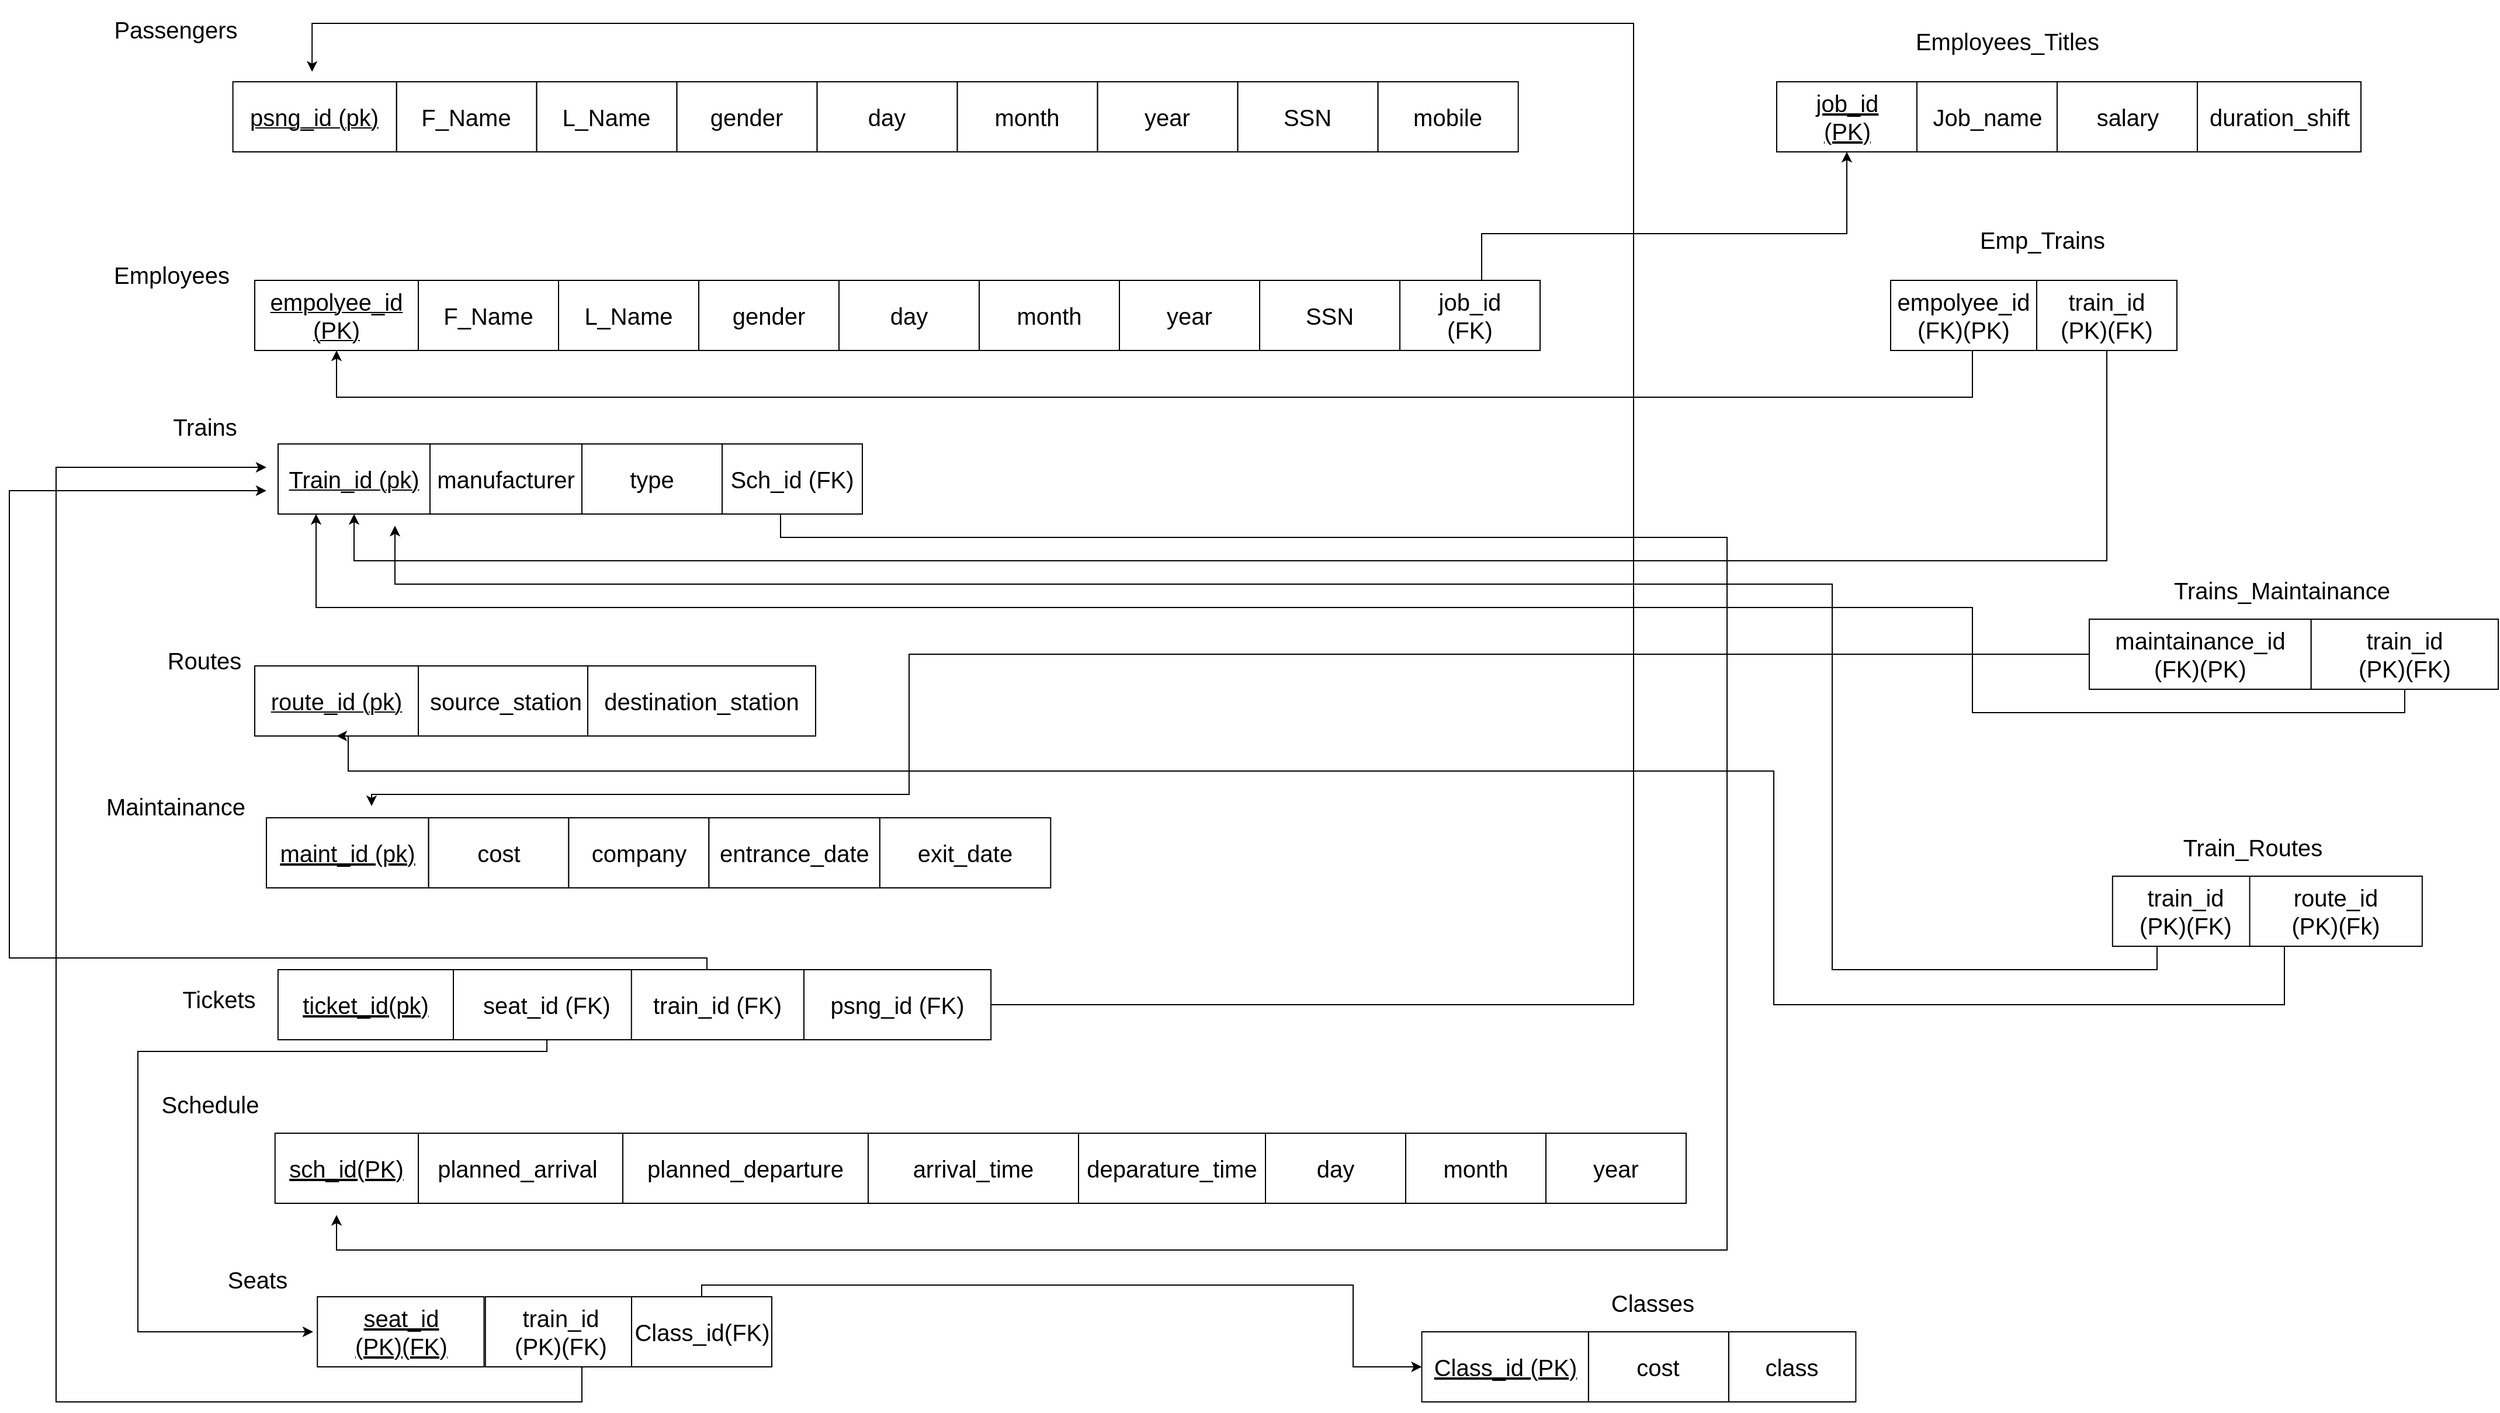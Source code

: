 <mxfile version="16.1.2" type="device"><diagram id="WmO4prPEo6CNRUrnfQsB" name="Page-1"><mxGraphModel dx="2979" dy="830" grid="1" gridSize="10" guides="1" tooltips="1" connect="1" arrows="1" fold="1" page="1" pageScale="1" pageWidth="850" pageHeight="1100" math="0" shadow="0"><root><mxCell id="0"/><mxCell id="1" parent="0"/><mxCell id="LTcSIBYOX9tURJARJ51I-1" value="&lt;font style=&quot;font-size: 20px&quot;&gt;F_Name&lt;/font&gt;" style="rounded=0;whiteSpace=wrap;html=1;fontFamily=Helvetica;" parent="1" vertex="1"><mxGeometry x="-360" y="240" width="120" height="60" as="geometry"/></mxCell><mxCell id="LTcSIBYOX9tURJARJ51I-2" value="&lt;font style=&quot;font-size: 20px&quot;&gt;L_Name&lt;/font&gt;" style="rounded=0;whiteSpace=wrap;html=1;" parent="1" vertex="1"><mxGeometry x="-240" y="240" width="120" height="60" as="geometry"/></mxCell><mxCell id="LTcSIBYOX9tURJARJ51I-3" value="&lt;font face=&quot;helvetica&quot; style=&quot;font-size: 20px&quot;&gt;gender&lt;/font&gt;" style="rounded=0;whiteSpace=wrap;html=1;" parent="1" vertex="1"><mxGeometry x="-120" y="240" width="120" height="60" as="geometry"/></mxCell><mxCell id="LTcSIBYOX9tURJARJ51I-4" value="&lt;font style=&quot;font-size: 20px&quot;&gt;day&lt;/font&gt;" style="rounded=0;whiteSpace=wrap;html=1;" parent="1" vertex="1"><mxGeometry y="240" width="120" height="60" as="geometry"/></mxCell><mxCell id="LTcSIBYOX9tURJARJ51I-5" value="&lt;font style=&quot;font-size: 20px&quot;&gt;month&lt;/font&gt;" style="rounded=0;whiteSpace=wrap;html=1;" parent="1" vertex="1"><mxGeometry x="120" y="240" width="120" height="60" as="geometry"/></mxCell><mxCell id="LTcSIBYOX9tURJARJ51I-6" value="&lt;font style=&quot;font-size: 20px&quot;&gt;year&lt;/font&gt;" style="rounded=0;whiteSpace=wrap;html=1;fontFamily=Helvetica;" parent="1" vertex="1"><mxGeometry x="240" y="240" width="120" height="60" as="geometry"/></mxCell><mxCell id="LTcSIBYOX9tURJARJ51I-7" value="&lt;u&gt;&lt;font style=&quot;font-size: 20px&quot;&gt;empolyee_id (PK)&lt;/font&gt;&lt;/u&gt;" style="rounded=0;whiteSpace=wrap;html=1;fontFamily=Helvetica;" parent="1" vertex="1"><mxGeometry x="-500" y="240" width="140" height="60" as="geometry"/></mxCell><mxCell id="LTcSIBYOX9tURJARJ51I-8" value="&lt;font style=&quot;font-size: 20px&quot;&gt;SSN&lt;/font&gt;" style="rounded=0;whiteSpace=wrap;html=1;fontFamily=Helvetica;" parent="1" vertex="1"><mxGeometry x="360" y="240" width="120" height="60" as="geometry"/></mxCell><mxCell id="LTcSIBYOX9tURJARJ51I-10" value="&lt;font style=&quot;font-size: 20px&quot;&gt;Passengers&lt;/font&gt;" style="text;html=1;strokeColor=none;fillColor=none;align=center;verticalAlign=middle;whiteSpace=wrap;rounded=0;fontFamily=Helvetica;" parent="1" vertex="1"><mxGeometry x="-665" width="195" height="50" as="geometry"/></mxCell><mxCell id="LTcSIBYOX9tURJARJ51I-11" value="&lt;font style=&quot;font-size: 20px&quot;&gt;Employees&lt;/font&gt;" style="text;html=1;strokeColor=none;fillColor=none;align=center;verticalAlign=middle;whiteSpace=wrap;rounded=0;fontFamily=Helvetica;" parent="1" vertex="1"><mxGeometry x="-651.34" y="220" width="160" height="30" as="geometry"/></mxCell><mxCell id="LTcSIBYOX9tURJARJ51I-12" value="&lt;font style=&quot;font-size: 20px&quot;&gt;&lt;u&gt;job_id&lt;br&gt;(PK)&lt;br&gt;&lt;/u&gt;&lt;/font&gt;" style="rounded=0;whiteSpace=wrap;html=1;fontFamily=Helvetica;" parent="1" vertex="1"><mxGeometry x="802.5" y="70" width="120" height="60" as="geometry"/></mxCell><mxCell id="LTcSIBYOX9tURJARJ51I-13" value="&lt;font style=&quot;font-size: 20px&quot;&gt;F_Name&lt;/font&gt;" style="rounded=0;whiteSpace=wrap;html=1;fontFamily=Helvetica;" parent="1" vertex="1"><mxGeometry x="-378.69" y="70" width="120" height="60" as="geometry"/></mxCell><mxCell id="LTcSIBYOX9tURJARJ51I-14" value="&lt;font style=&quot;font-size: 20px&quot;&gt;L_Name&lt;/font&gt;" style="rounded=0;whiteSpace=wrap;html=1;" parent="1" vertex="1"><mxGeometry x="-258.69" y="70" width="120" height="60" as="geometry"/></mxCell><mxCell id="LTcSIBYOX9tURJARJ51I-15" value="&lt;font face=&quot;helvetica&quot; style=&quot;font-size: 20px&quot;&gt;gender&lt;/font&gt;" style="rounded=0;whiteSpace=wrap;html=1;" parent="1" vertex="1"><mxGeometry x="-138.69" y="70" width="120" height="60" as="geometry"/></mxCell><mxCell id="LTcSIBYOX9tURJARJ51I-16" value="&lt;font style=&quot;font-size: 20px&quot;&gt;day&lt;/font&gt;" style="rounded=0;whiteSpace=wrap;html=1;" parent="1" vertex="1"><mxGeometry x="-18.69" y="70" width="120" height="60" as="geometry"/></mxCell><mxCell id="LTcSIBYOX9tURJARJ51I-17" value="&lt;font style=&quot;font-size: 20px&quot;&gt;month&lt;/font&gt;" style="rounded=0;whiteSpace=wrap;html=1;" parent="1" vertex="1"><mxGeometry x="101.31" y="70" width="120" height="60" as="geometry"/></mxCell><mxCell id="LTcSIBYOX9tURJARJ51I-18" value="&lt;font style=&quot;font-size: 20px&quot;&gt;year&lt;/font&gt;" style="rounded=0;whiteSpace=wrap;html=1;fontFamily=Helvetica;" parent="1" vertex="1"><mxGeometry x="221.31" y="70" width="120" height="60" as="geometry"/></mxCell><mxCell id="LTcSIBYOX9tURJARJ51I-19" value="&lt;u&gt;&lt;font style=&quot;font-size: 20px&quot;&gt;psng_id (pk)&lt;/font&gt;&lt;/u&gt;" style="rounded=0;whiteSpace=wrap;html=1;fontFamily=Helvetica;" parent="1" vertex="1"><mxGeometry x="-518.69" y="70" width="140" height="60" as="geometry"/></mxCell><mxCell id="LTcSIBYOX9tURJARJ51I-20" value="&lt;font style=&quot;font-size: 20px&quot;&gt;SSN&lt;/font&gt;" style="rounded=0;whiteSpace=wrap;html=1;fontFamily=Helvetica;" parent="1" vertex="1"><mxGeometry x="341.31" y="70" width="120" height="60" as="geometry"/></mxCell><mxCell id="LTcSIBYOX9tURJARJ51I-21" value="&lt;font style=&quot;font-size: 20px&quot;&gt;mobile&lt;/font&gt;" style="rounded=0;whiteSpace=wrap;html=1;fontFamily=Helvetica;" parent="1" vertex="1"><mxGeometry x="461.31" y="70" width="120" height="60" as="geometry"/></mxCell><mxCell id="LTcSIBYOX9tURJARJ51I-22" value="duration_shift" style="rounded=0;whiteSpace=wrap;html=1;fontFamily=Helvetica;fontSize=20;" parent="1" vertex="1"><mxGeometry x="1162.5" y="70" width="140" height="60" as="geometry"/></mxCell><mxCell id="LTcSIBYOX9tURJARJ51I-23" value="&lt;font style=&quot;font-size: 20px&quot;&gt;manufacturer&lt;/font&gt;" style="rounded=0;whiteSpace=wrap;html=1;fontFamily=Helvetica;" parent="1" vertex="1"><mxGeometry x="-360" y="380" width="150" height="60" as="geometry"/></mxCell><mxCell id="LTcSIBYOX9tURJARJ51I-24" value="&lt;font style=&quot;font-size: 20px&quot;&gt;type&lt;/font&gt;" style="rounded=0;whiteSpace=wrap;html=1;" parent="1" vertex="1"><mxGeometry x="-220" y="380" width="120" height="60" as="geometry"/></mxCell><mxCell id="LTcSIBYOX9tURJARJ51I-26" value="&lt;u&gt;&lt;font style=&quot;font-size: 20px&quot;&gt;Train_id (pk)&lt;/font&gt;&lt;/u&gt;" style="rounded=0;whiteSpace=wrap;html=1;fontFamily=Helvetica;" parent="1" vertex="1"><mxGeometry x="-480" y="380" width="130" height="60" as="geometry"/></mxCell><mxCell id="LTcSIBYOX9tURJARJ51I-27" value="&lt;font style=&quot;font-size: 20px&quot;&gt;source_station&lt;/font&gt;" style="rounded=0;whiteSpace=wrap;html=1;fontFamily=Helvetica;" parent="1" vertex="1"><mxGeometry x="-360" y="570" width="150" height="60" as="geometry"/></mxCell><mxCell id="LTcSIBYOX9tURJARJ51I-28" value="&lt;font style=&quot;font-size: 20px&quot;&gt;destination_station&lt;/font&gt;" style="rounded=0;whiteSpace=wrap;html=1;" parent="1" vertex="1"><mxGeometry x="-215" y="570" width="195" height="60" as="geometry"/></mxCell><mxCell id="LTcSIBYOX9tURJARJ51I-30" value="&lt;u&gt;&lt;font style=&quot;font-size: 20px&quot;&gt;route_id (pk)&lt;/font&gt;&lt;/u&gt;" style="rounded=0;whiteSpace=wrap;html=1;fontFamily=Helvetica;" parent="1" vertex="1"><mxGeometry x="-500" y="570" width="140" height="60" as="geometry"/></mxCell><mxCell id="LTcSIBYOX9tURJARJ51I-32" value="Trains" style="text;html=1;strokeColor=none;fillColor=none;align=center;verticalAlign=middle;whiteSpace=wrap;rounded=0;fontFamily=Helvetica;fontSize=20;" parent="1" vertex="1"><mxGeometry x="-615.06" y="350" width="145" height="30" as="geometry"/></mxCell><mxCell id="LTcSIBYOX9tURJARJ51I-33" value="Routes" style="text;html=1;strokeColor=none;fillColor=none;align=center;verticalAlign=middle;whiteSpace=wrap;rounded=0;fontFamily=Helvetica;fontSize=20;" parent="1" vertex="1"><mxGeometry x="-607.56" y="550" width="130" height="30" as="geometry"/></mxCell><mxCell id="LTcSIBYOX9tURJARJ51I-34" value="&lt;font style=&quot;font-size: 20px&quot;&gt;planned_departure&lt;/font&gt;" style="rounded=0;whiteSpace=wrap;html=1;fontFamily=Helvetica;" parent="1" vertex="1"><mxGeometry x="-185" y="970" width="210" height="60" as="geometry"/></mxCell><mxCell id="LTcSIBYOX9tURJARJ51I-35" value="&lt;span style=&quot;font-family: &amp;#34;helvetica&amp;#34; ; font-size: 20px&quot;&gt;deparature_time&lt;/span&gt;" style="rounded=0;whiteSpace=wrap;html=1;" parent="1" vertex="1"><mxGeometry x="205" y="970" width="160" height="60" as="geometry"/></mxCell><mxCell id="LTcSIBYOX9tURJARJ51I-36" value="&lt;font face=&quot;helvetica&quot; style=&quot;font-size: 20px&quot;&gt;arrival_time&lt;/font&gt;" style="rounded=0;whiteSpace=wrap;html=1;" parent="1" vertex="1"><mxGeometry x="25" y="970" width="180" height="60" as="geometry"/></mxCell><mxCell id="LTcSIBYOX9tURJARJ51I-37" value="&lt;font style=&quot;font-size: 20px&quot;&gt;planned_arrival&lt;/font&gt;" style="rounded=0;whiteSpace=wrap;html=1;fontFamily=Helvetica;" parent="1" vertex="1"><mxGeometry x="-365" y="970" width="180" height="60" as="geometry"/></mxCell><mxCell id="LTcSIBYOX9tURJARJ51I-38" value="&lt;span style=&quot;font-size: 20px&quot;&gt;&lt;u&gt;ticket_id(pk)&lt;/u&gt;&lt;/span&gt;" style="rounded=0;whiteSpace=wrap;html=1;fontFamily=Helvetica;" parent="1" vertex="1"><mxGeometry x="-480.06" y="830" width="150.06" height="60" as="geometry"/></mxCell><mxCell id="LTcSIBYOX9tURJARJ51I-39" value="&lt;font style=&quot;font-size: 20px&quot;&gt;Schedule&lt;/font&gt;" style="text;html=1;strokeColor=none;fillColor=none;align=center;verticalAlign=middle;whiteSpace=wrap;rounded=0;fontFamily=Helvetica;" parent="1" vertex="1"><mxGeometry x="-603.81" y="930" width="132.44" height="30" as="geometry"/></mxCell><mxCell id="LTcSIBYOX9tURJARJ51I-41" value="&lt;font style=&quot;font-size: 20px&quot;&gt;cost&lt;/font&gt;" style="rounded=0;whiteSpace=wrap;html=1;" parent="1" vertex="1"><mxGeometry x="-351.28" y="700" width="120" height="60" as="geometry"/></mxCell><mxCell id="LTcSIBYOX9tURJARJ51I-42" value="&lt;font face=&quot;helvetica&quot; style=&quot;font-size: 20px&quot;&gt;company&lt;/font&gt;" style="rounded=0;whiteSpace=wrap;html=1;" parent="1" vertex="1"><mxGeometry x="-231.28" y="700" width="120" height="60" as="geometry"/></mxCell><mxCell id="LTcSIBYOX9tURJARJ51I-50" value="Seats" style="text;html=1;strokeColor=none;fillColor=none;align=center;verticalAlign=middle;whiteSpace=wrap;rounded=0;fontFamily=Helvetica;fontSize=20;" parent="1" vertex="1"><mxGeometry x="-547.53" y="1080" width="101.16" height="30" as="geometry"/></mxCell><mxCell id="LTcSIBYOX9tURJARJ51I-51" value="&lt;u&gt;maint_id (pk)&lt;/u&gt;" style="rounded=0;whiteSpace=wrap;html=1;fontFamily=Helvetica;fontSize=20;" parent="1" vertex="1"><mxGeometry x="-490" y="700" width="138.72" height="60" as="geometry"/></mxCell><mxCell id="69Ffe5PaALel2NBommS4-11" style="edgeStyle=orthogonalEdgeStyle;rounded=0;orthogonalLoop=1;jettySize=auto;html=1;fontSize=20;" parent="1" source="LTcSIBYOX9tURJARJ51I-53" edge="1"><mxGeometry relative="1" as="geometry"><mxPoint x="-400" y="690" as="targetPoint"/><Array as="points"><mxPoint x="60" y="560"/><mxPoint x="60" y="680"/></Array></mxGeometry></mxCell><mxCell id="LTcSIBYOX9tURJARJ51I-53" value="maintainance_id (FK)(PK)" style="rounded=0;whiteSpace=wrap;html=1;fontFamily=Helvetica;fontSize=20;" parent="1" vertex="1"><mxGeometry x="1070" y="530" width="189.88" height="60" as="geometry"/></mxCell><mxCell id="zFDedsCuz5FQB4n7OnCx-47" style="edgeStyle=orthogonalEdgeStyle;rounded=0;orthogonalLoop=1;jettySize=auto;html=1;entryX=0.25;entryY=1;entryDx=0;entryDy=0;" parent="1" source="LTcSIBYOX9tURJARJ51I-55" target="LTcSIBYOX9tURJARJ51I-26" edge="1"><mxGeometry relative="1" as="geometry"><mxPoint x="-430" y="450" as="targetPoint"/><Array as="points"><mxPoint x="1340" y="610"/><mxPoint x="970" y="610"/><mxPoint x="970" y="520"/><mxPoint x="-447" y="520"/></Array></mxGeometry></mxCell><mxCell id="LTcSIBYOX9tURJARJ51I-55" value="&lt;font style=&quot;font-size: 20px&quot;&gt;train_id &lt;br&gt;(PK)(FK)&lt;/font&gt;" style="rounded=0;whiteSpace=wrap;html=1;fontFamily=Helvetica;" parent="1" vertex="1"><mxGeometry x="1259.88" y="530" width="160.12" height="60" as="geometry"/></mxCell><mxCell id="LTcSIBYOX9tURJARJ51I-56" value="Trains_Maintainance" style="text;html=1;strokeColor=none;fillColor=none;align=center;verticalAlign=middle;whiteSpace=wrap;rounded=0;fontFamily=Helvetica;fontSize=20;" parent="1" vertex="1"><mxGeometry x="1155.18" y="490" width="159.94" height="30" as="geometry"/></mxCell><mxCell id="LTcSIBYOX9tURJARJ51I-57" value="Maintainance" style="text;html=1;strokeColor=none;fillColor=none;align=center;verticalAlign=middle;whiteSpace=wrap;rounded=0;fontFamily=Helvetica;fontSize=20;" parent="1" vertex="1"><mxGeometry x="-625.0" y="670" width="115" height="40" as="geometry"/></mxCell><mxCell id="LTcSIBYOX9tURJARJ51I-59" value="&lt;u&gt;sch_id(PK)&lt;/u&gt;" style="rounded=0;whiteSpace=wrap;html=1;fontFamily=Helvetica;fontSize=20;fontColor=none;" parent="1" vertex="1"><mxGeometry x="-482.62" y="970" width="122.62" height="60" as="geometry"/></mxCell><mxCell id="LTcSIBYOX9tURJARJ51I-67" value="Tickets" style="text;html=1;strokeColor=none;fillColor=none;align=center;verticalAlign=middle;whiteSpace=wrap;rounded=0;fontFamily=Helvetica;fontSize=20;fontColor=none;" parent="1" vertex="1"><mxGeometry x="-607.56" y="840" width="154.94" height="30" as="geometry"/></mxCell><mxCell id="LTcSIBYOX9tURJARJ51I-93" value="&lt;font style=&quot;font-size: 20px&quot;&gt;day&lt;/font&gt;" style="rounded=0;whiteSpace=wrap;html=1;" parent="1" vertex="1"><mxGeometry x="365" y="970" width="120" height="60" as="geometry"/></mxCell><mxCell id="LTcSIBYOX9tURJARJ51I-94" value="&lt;font style=&quot;font-size: 20px&quot;&gt;month&lt;/font&gt;" style="rounded=0;whiteSpace=wrap;html=1;" parent="1" vertex="1"><mxGeometry x="485" y="970" width="120" height="60" as="geometry"/></mxCell><mxCell id="LTcSIBYOX9tURJARJ51I-95" value="&lt;font style=&quot;font-size: 20px&quot;&gt;year&lt;/font&gt;" style="rounded=0;whiteSpace=wrap;html=1;fontFamily=Helvetica;" parent="1" vertex="1"><mxGeometry x="605" y="970" width="120" height="60" as="geometry"/></mxCell><mxCell id="zFDedsCuz5FQB4n7OnCx-2" value="&lt;font style=&quot;font-size: 20px&quot;&gt;salary&lt;/font&gt;" style="rounded=0;whiteSpace=wrap;html=1;fontFamily=Helvetica;" parent="1" vertex="1"><mxGeometry x="1042.5" y="70" width="120" height="60" as="geometry"/></mxCell><mxCell id="zFDedsCuz5FQB4n7OnCx-7" value="entrance_date" style="rounded=0;whiteSpace=wrap;html=1;fontFamily=Helvetica;fontSize=20;" parent="1" vertex="1"><mxGeometry x="-111.28" y="700" width="146.22" height="60" as="geometry"/></mxCell><mxCell id="zFDedsCuz5FQB4n7OnCx-22" style="edgeStyle=orthogonalEdgeStyle;rounded=0;orthogonalLoop=1;jettySize=auto;html=1;entryX=0.5;entryY=1;entryDx=0;entryDy=0;" parent="1" target="LTcSIBYOX9tURJARJ51I-7" edge="1"><mxGeometry relative="1" as="geometry"><mxPoint x="740" y="330" as="targetPoint"/><Array as="points"><mxPoint x="1093" y="270"/><mxPoint x="1093" y="300"/><mxPoint x="970" y="300"/><mxPoint x="970" y="340"/><mxPoint x="-430" y="340"/></Array><mxPoint x="910" y="270" as="sourcePoint"/></mxGeometry></mxCell><mxCell id="zFDedsCuz5FQB4n7OnCx-19" value="empolyee_id (FK)(PK)" style="rounded=0;whiteSpace=wrap;html=1;fontFamily=Helvetica;fontSize=20;" parent="1" vertex="1"><mxGeometry x="900.0" y="240" width="125" height="60" as="geometry"/></mxCell><mxCell id="zFDedsCuz5FQB4n7OnCx-23" style="edgeStyle=orthogonalEdgeStyle;rounded=0;orthogonalLoop=1;jettySize=auto;html=1;entryX=0.5;entryY=1;entryDx=0;entryDy=0;" parent="1" source="zFDedsCuz5FQB4n7OnCx-20" target="LTcSIBYOX9tURJARJ51I-26" edge="1"><mxGeometry relative="1" as="geometry"><mxPoint x="1365" y="490.0" as="targetPoint"/><Array as="points"><mxPoint x="1085" y="480"/><mxPoint x="-415" y="480"/></Array></mxGeometry></mxCell><mxCell id="zFDedsCuz5FQB4n7OnCx-20" value="&lt;font style=&quot;font-size: 20px&quot;&gt;train_id&lt;br&gt;(PK)(FK)&lt;/font&gt;" style="rounded=0;whiteSpace=wrap;html=1;fontFamily=Helvetica;" parent="1" vertex="1"><mxGeometry x="1025" y="240" width="120" height="60" as="geometry"/></mxCell><mxCell id="zFDedsCuz5FQB4n7OnCx-21" value="Emp_Trains" style="text;html=1;strokeColor=none;fillColor=none;align=center;verticalAlign=middle;whiteSpace=wrap;rounded=0;fontFamily=Helvetica;fontSize=20;" parent="1" vertex="1"><mxGeometry x="949.82" y="190" width="159.94" height="30" as="geometry"/></mxCell><mxCell id="zFDedsCuz5FQB4n7OnCx-31" style="edgeStyle=orthogonalEdgeStyle;rounded=0;orthogonalLoop=1;jettySize=auto;html=1;" parent="1" source="zFDedsCuz5FQB4n7OnCx-26" edge="1"><mxGeometry relative="1" as="geometry"><mxPoint x="-380" y="450" as="targetPoint"/><Array as="points"><mxPoint x="1128" y="830"/><mxPoint x="850" y="830"/><mxPoint x="850" y="500"/><mxPoint x="-380" y="500"/></Array></mxGeometry></mxCell><mxCell id="zFDedsCuz5FQB4n7OnCx-26" value="train_id&lt;br&gt;(PK)(FK)" style="rounded=0;whiteSpace=wrap;html=1;fontFamily=Helvetica;fontSize=20;" parent="1" vertex="1"><mxGeometry x="1089.91" y="750" width="125" height="60" as="geometry"/></mxCell><mxCell id="zFDedsCuz5FQB4n7OnCx-32" style="edgeStyle=orthogonalEdgeStyle;rounded=0;orthogonalLoop=1;jettySize=auto;html=1;entryX=0.5;entryY=1;entryDx=0;entryDy=0;" parent="1" source="zFDedsCuz5FQB4n7OnCx-27" target="LTcSIBYOX9tURJARJ51I-30" edge="1"><mxGeometry relative="1" as="geometry"><mxPoint x="-420" y="600" as="targetPoint"/><Array as="points"><mxPoint x="1237" y="860"/><mxPoint x="800" y="860"/><mxPoint x="800" y="660"/><mxPoint x="-420" y="660"/></Array></mxGeometry></mxCell><mxCell id="zFDedsCuz5FQB4n7OnCx-27" value="&lt;font style=&quot;font-size: 20px&quot;&gt;route_id &lt;br&gt;(PK)(Fk)&lt;/font&gt;" style="rounded=0;whiteSpace=wrap;html=1;fontFamily=Helvetica;" parent="1" vertex="1"><mxGeometry x="1207.29" y="750" width="147.62" height="60" as="geometry"/></mxCell><mxCell id="zFDedsCuz5FQB4n7OnCx-28" value="Train_Routes" style="text;html=1;strokeColor=none;fillColor=none;align=center;verticalAlign=middle;whiteSpace=wrap;rounded=0;fontFamily=Helvetica;fontSize=20;" parent="1" vertex="1"><mxGeometry x="1130" y="710" width="159.94" height="30" as="geometry"/></mxCell><mxCell id="zFDedsCuz5FQB4n7OnCx-56" style="edgeStyle=orthogonalEdgeStyle;rounded=0;orthogonalLoop=1;jettySize=auto;html=1;" parent="1" source="zFDedsCuz5FQB4n7OnCx-55" edge="1"><mxGeometry relative="1" as="geometry"><mxPoint x="-490" y="400" as="targetPoint"/><Array as="points"><mxPoint x="-220" y="1200"/><mxPoint x="-670" y="1200"/><mxPoint x="-670" y="400"/></Array></mxGeometry></mxCell><mxCell id="zFDedsCuz5FQB4n7OnCx-55" value="&lt;font style=&quot;font-size: 20px&quot;&gt;train_id&lt;br&gt;(PK)(FK)&lt;/font&gt;" style="rounded=0;whiteSpace=wrap;html=1;fontFamily=Helvetica;" parent="1" vertex="1"><mxGeometry x="-302.62" y="1110" width="130" height="60" as="geometry"/></mxCell><mxCell id="zFDedsCuz5FQB4n7OnCx-57" value="&lt;font style=&quot;font-size: 20px&quot;&gt;&lt;u&gt;seat_id &lt;br&gt;(PK)(FK)&lt;/u&gt;&lt;/font&gt;" style="rounded=0;whiteSpace=wrap;html=1;fontFamily=Helvetica;" parent="1" vertex="1"><mxGeometry x="-446.37" y="1110" width="142.62" height="60" as="geometry"/></mxCell><mxCell id="ug-gzrtIs-hpFJ9OiCC5-4" style="edgeStyle=orthogonalEdgeStyle;rounded=0;orthogonalLoop=1;jettySize=auto;html=1;" parent="1" source="zFDedsCuz5FQB4n7OnCx-58" edge="1"><mxGeometry relative="1" as="geometry"><mxPoint x="-450" y="1140" as="targetPoint"/><Array as="points"><mxPoint x="-250" y="900"/><mxPoint x="-600" y="900"/></Array></mxGeometry></mxCell><mxCell id="zFDedsCuz5FQB4n7OnCx-58" value="&lt;font style=&quot;font-size: 20px&quot;&gt;seat_id (FK)&lt;/font&gt;" style="rounded=0;whiteSpace=wrap;html=1;fontFamily=Helvetica;" parent="1" vertex="1"><mxGeometry x="-330" y="830" width="160.06" height="60" as="geometry"/></mxCell><mxCell id="zFDedsCuz5FQB4n7OnCx-61" style="edgeStyle=orthogonalEdgeStyle;rounded=0;orthogonalLoop=1;jettySize=auto;html=1;" parent="1" source="zFDedsCuz5FQB4n7OnCx-60" edge="1"><mxGeometry relative="1" as="geometry"><mxPoint x="-490" y="420" as="targetPoint"/><Array as="points"><mxPoint x="-113" y="820"/><mxPoint x="-710" y="820"/><mxPoint x="-710" y="420"/></Array></mxGeometry></mxCell><mxCell id="zFDedsCuz5FQB4n7OnCx-60" value="&lt;font style=&quot;font-size: 20px&quot;&gt;train_id (FK)&lt;/font&gt;" style="rounded=0;whiteSpace=wrap;html=1;fontFamily=Helvetica;" parent="1" vertex="1"><mxGeometry x="-177.62" y="830" width="147.62" height="60" as="geometry"/></mxCell><mxCell id="69Ffe5PaALel2NBommS4-7" value="" style="edgeStyle=orthogonalEdgeStyle;rounded=0;orthogonalLoop=1;jettySize=auto;html=1;fontSize=20;entryX=0.484;entryY=-0.143;entryDx=0;entryDy=0;entryPerimeter=0;" parent="1" source="zFDedsCuz5FQB4n7OnCx-71" target="LTcSIBYOX9tURJARJ51I-19" edge="1"><mxGeometry relative="1" as="geometry"><mxPoint x="-450" y="40" as="targetPoint"/><Array as="points"><mxPoint x="680" y="860"/><mxPoint x="680" y="20"/><mxPoint x="-451" y="20"/></Array></mxGeometry></mxCell><mxCell id="zFDedsCuz5FQB4n7OnCx-71" value="&lt;font style=&quot;font-size: 20px&quot;&gt;psng_id (FK)&lt;/font&gt;" style="rounded=0;whiteSpace=wrap;html=1;fontFamily=Helvetica;" parent="1" vertex="1"><mxGeometry x="-30" y="830" width="160.06" height="60" as="geometry"/></mxCell><mxCell id="zFDedsCuz5FQB4n7OnCx-78" style="edgeStyle=orthogonalEdgeStyle;rounded=0;orthogonalLoop=1;jettySize=auto;html=1;" parent="1" source="zFDedsCuz5FQB4n7OnCx-77" edge="1"><mxGeometry relative="1" as="geometry"><mxPoint x="-430" y="1040" as="targetPoint"/><Array as="points"><mxPoint x="-50" y="460"/><mxPoint x="760" y="460"/><mxPoint x="760" y="1070"/><mxPoint x="-430" y="1070"/></Array></mxGeometry></mxCell><mxCell id="zFDedsCuz5FQB4n7OnCx-77" value="&lt;font style=&quot;font-size: 20px&quot;&gt;Sch_id (FK)&lt;/font&gt;" style="rounded=0;whiteSpace=wrap;html=1;" parent="1" vertex="1"><mxGeometry x="-100" y="380" width="120" height="60" as="geometry"/></mxCell><mxCell id="1JrZ40dPAPgG6ry1Q2_4-2" value="&lt;font style=&quot;font-size: 20px&quot;&gt;class&lt;/font&gt;" style="rounded=0;whiteSpace=wrap;html=1;fontFamily=Helvetica;" parent="1" vertex="1"><mxGeometry x="761.4" y="1140" width="108.81" height="60" as="geometry"/></mxCell><mxCell id="1JrZ40dPAPgG6ry1Q2_4-3" value="&lt;font face=&quot;helvetica&quot; style=&quot;font-size: 20px&quot;&gt;cost&lt;/font&gt;" style="rounded=0;whiteSpace=wrap;html=1;" parent="1" vertex="1"><mxGeometry x="641.4" y="1140" width="120" height="60" as="geometry"/></mxCell><mxCell id="1JrZ40dPAPgG6ry1Q2_4-4" value="Classes" style="text;html=1;strokeColor=none;fillColor=none;align=center;verticalAlign=middle;whiteSpace=wrap;rounded=0;fontFamily=Helvetica;fontSize=20;" parent="1" vertex="1"><mxGeometry x="632.26" y="1100" width="129.14" height="30" as="geometry"/></mxCell><mxCell id="1JrZ40dPAPgG6ry1Q2_4-6" value="&lt;font style=&quot;font-size: 20px&quot;&gt;&lt;u&gt;Class_id (PK)&lt;/u&gt;&lt;/font&gt;" style="rounded=0;whiteSpace=wrap;html=1;fontFamily=Helvetica;" parent="1" vertex="1"><mxGeometry x="498.78" y="1140" width="142.62" height="60" as="geometry"/></mxCell><mxCell id="1JrZ40dPAPgG6ry1Q2_4-11" value="&lt;font style=&quot;font-size: 20px&quot;&gt;Employees_Titles&lt;/font&gt;" style="text;html=1;strokeColor=none;fillColor=none;align=center;verticalAlign=middle;whiteSpace=wrap;rounded=0;fontFamily=Helvetica;" parent="1" vertex="1"><mxGeometry x="909.91" y="20" width="180" height="30" as="geometry"/></mxCell><mxCell id="1JrZ40dPAPgG6ry1Q2_4-16" style="edgeStyle=orthogonalEdgeStyle;rounded=0;orthogonalLoop=1;jettySize=auto;html=1;entryX=0.5;entryY=1;entryDx=0;entryDy=0;" parent="1" source="1JrZ40dPAPgG6ry1Q2_4-15" target="LTcSIBYOX9tURJARJ51I-12" edge="1"><mxGeometry relative="1" as="geometry"><mxPoint x="540" y="180" as="targetPoint"/><Array as="points"><mxPoint x="550" y="200"/><mxPoint x="863" y="200"/></Array></mxGeometry></mxCell><mxCell id="1JrZ40dPAPgG6ry1Q2_4-15" value="&lt;font style=&quot;font-size: 20px&quot;&gt;job_id&lt;br&gt;(FK)&lt;br&gt;&lt;/font&gt;" style="rounded=0;whiteSpace=wrap;html=1;fontFamily=Helvetica;" parent="1" vertex="1"><mxGeometry x="480" y="240" width="120" height="60" as="geometry"/></mxCell><mxCell id="nQJZ95K2yif-owKnveTw-1" value="exit_date" style="rounded=0;whiteSpace=wrap;html=1;fontFamily=Helvetica;fontSize=20;" parent="1" vertex="1"><mxGeometry x="34.94" y="700" width="146.22" height="60" as="geometry"/></mxCell><mxCell id="ug-gzrtIs-hpFJ9OiCC5-5" style="edgeStyle=orthogonalEdgeStyle;rounded=0;orthogonalLoop=1;jettySize=auto;html=1;entryX=0;entryY=0.5;entryDx=0;entryDy=0;" parent="1" source="69Ffe5PaALel2NBommS4-4" target="1JrZ40dPAPgG6ry1Q2_4-6" edge="1"><mxGeometry relative="1" as="geometry"><mxPoint x="-117.5" y="1200" as="targetPoint"/><Array as="points"><mxPoint x="-117" y="1100"/><mxPoint x="440" y="1100"/><mxPoint x="440" y="1170"/></Array></mxGeometry></mxCell><mxCell id="69Ffe5PaALel2NBommS4-4" value="Class_id(FK)" style="rounded=0;whiteSpace=wrap;html=1;fontSize=20;" parent="1" vertex="1"><mxGeometry x="-177.5" y="1110" width="120" height="60" as="geometry"/></mxCell><mxCell id="vs5-2ZseHExQ3mrsytdq-2" value="&lt;font style=&quot;font-size: 20px&quot;&gt;Job_name&lt;/font&gt;" style="rounded=0;whiteSpace=wrap;html=1;" parent="1" vertex="1"><mxGeometry x="922.5" y="70" width="120" height="60" as="geometry"/></mxCell></root></mxGraphModel></diagram></mxfile>